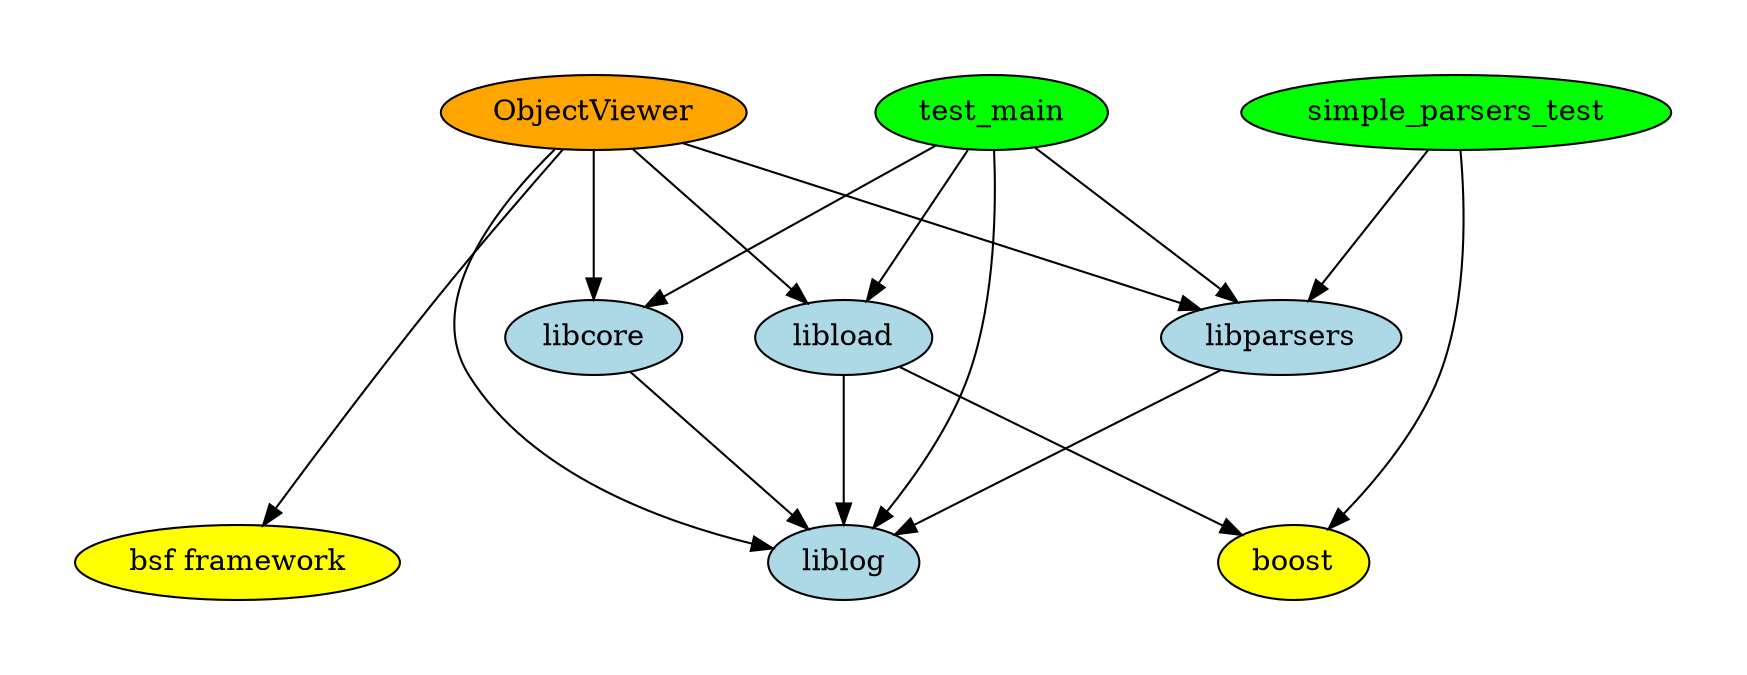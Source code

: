 digraph project_structure {
	graph [pad="0.5", nodesep="0.5", ranksep="1"];
	"libcore" [style=filled, fillcolor=lightblue]
	"libparsers" [style=filled, fillcolor=lightblue]
	"libload" [style=filled, fillcolor=lightblue]
	"liblog" [style=filled, fillcolor=lightblue]

	"bsf framework" [style=filled, fillcolor=yellow]

	"simple_parsers_test" [style=filled, fillcolor=green]
	"test_main" [style=filled, fillcolor=green]

	"ObjectViewer" [style=filled, fillcolor=orange]

	"boost" [style=filled, fillcolor=yellow]

	"libcore" -> "liblog"
	"libload" -> "liblog"
	"libload" -> "boost"
	"libparsers" -> "liblog"

	"simple_parsers_test" -> "boost"
	"simple_parsers_test" -> "libparsers"

	"test_main" -> "liblog"
	"test_main" -> "libcore"
	"test_main" -> "libparsers"
	"test_main" -> "libload"

	"ObjectViewer" -> "liblog"
	"ObjectViewer" -> "libcore"
	"ObjectViewer" -> "libparsers"
	"ObjectViewer" -> "libload"
	"ObjectViewer" -> "bsf framework"

	{rank = same; "libload"; "libcore"; "libparsers";}
	{rank = same; "boost"; "bsf framework";}
	{rank = same; "test_main"; "simple_parsers_test";}
	{rank = same; "ObjectViewer";}
}
